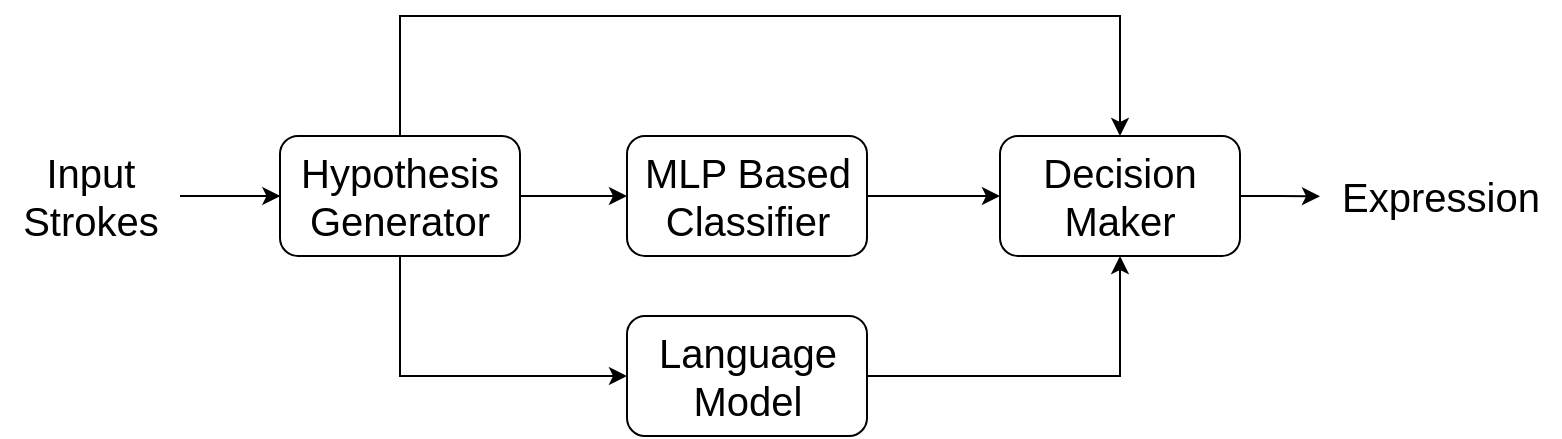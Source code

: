 <mxfile version="21.1.2" type="device">
  <diagram name="Page-1" id="96tB5WR7nwFGnN9L3srQ">
    <mxGraphModel dx="530" dy="251" grid="1" gridSize="10" guides="1" tooltips="1" connect="1" arrows="1" fold="1" page="1" pageScale="1" pageWidth="827" pageHeight="1169" math="0" shadow="0">
      <root>
        <mxCell id="0" />
        <mxCell id="1" parent="0" />
        <mxCell id="t2IGX5atvEtt_ZhswY2l-1" value="" style="endArrow=classic;html=1;rounded=0;" parent="1" edge="1">
          <mxGeometry width="50" height="50" relative="1" as="geometry">
            <mxPoint x="110" y="250" as="sourcePoint" />
            <mxPoint x="160.192" y="250" as="targetPoint" />
          </mxGeometry>
        </mxCell>
        <mxCell id="t2IGX5atvEtt_ZhswY2l-2" value="&lt;font style=&quot;font-size: 20px;&quot;&gt;Input &lt;br&gt;Strokes&lt;/font&gt;" style="text;html=1;align=center;verticalAlign=middle;resizable=0;points=[];autosize=1;strokeColor=none;fillColor=none;" parent="1" vertex="1">
          <mxGeometry x="20" y="220" width="90" height="60" as="geometry" />
        </mxCell>
        <mxCell id="t2IGX5atvEtt_ZhswY2l-9" style="edgeStyle=orthogonalEdgeStyle;rounded=0;orthogonalLoop=1;jettySize=auto;html=1;exitX=0.5;exitY=1;exitDx=0;exitDy=0;entryX=0;entryY=0.5;entryDx=0;entryDy=0;" parent="1" source="t2IGX5atvEtt_ZhswY2l-4" target="t2IGX5atvEtt_ZhswY2l-11" edge="1">
          <mxGeometry relative="1" as="geometry">
            <mxPoint x="310" y="370" as="targetPoint" />
          </mxGeometry>
        </mxCell>
        <mxCell id="t2IGX5atvEtt_ZhswY2l-12" style="edgeStyle=orthogonalEdgeStyle;rounded=0;orthogonalLoop=1;jettySize=auto;html=1;exitX=0.5;exitY=0;exitDx=0;exitDy=0;entryX=0.5;entryY=0;entryDx=0;entryDy=0;" parent="1" source="t2IGX5atvEtt_ZhswY2l-4" target="t2IGX5atvEtt_ZhswY2l-14" edge="1">
          <mxGeometry relative="1" as="geometry">
            <mxPoint x="520" y="270" as="targetPoint" />
            <Array as="points">
              <mxPoint x="220" y="160" />
              <mxPoint x="580" y="160" />
            </Array>
          </mxGeometry>
        </mxCell>
        <mxCell id="t2IGX5atvEtt_ZhswY2l-4" value="&lt;font style=&quot;font-size: 20px;&quot;&gt;Hypothesis &lt;br&gt;Generator&lt;/font&gt;" style="rounded=1;whiteSpace=wrap;html=1;" parent="1" vertex="1">
          <mxGeometry x="160" y="220" width="120" height="60" as="geometry" />
        </mxCell>
        <mxCell id="t2IGX5atvEtt_ZhswY2l-6" value="" style="endArrow=classic;html=1;rounded=0;entryX=0;entryY=0.5;entryDx=0;entryDy=0;" parent="1" target="t2IGX5atvEtt_ZhswY2l-7" edge="1">
          <mxGeometry width="50" height="50" relative="1" as="geometry">
            <mxPoint x="280" y="250" as="sourcePoint" />
            <mxPoint x="360" y="250" as="targetPoint" />
          </mxGeometry>
        </mxCell>
        <mxCell id="t2IGX5atvEtt_ZhswY2l-15" style="edgeStyle=orthogonalEdgeStyle;rounded=0;orthogonalLoop=1;jettySize=auto;html=1;exitX=1;exitY=0.5;exitDx=0;exitDy=0;" parent="1" source="t2IGX5atvEtt_ZhswY2l-7" target="t2IGX5atvEtt_ZhswY2l-14" edge="1">
          <mxGeometry relative="1" as="geometry" />
        </mxCell>
        <mxCell id="t2IGX5atvEtt_ZhswY2l-7" value="&lt;span style=&quot;font-size: 20px;&quot;&gt;MLP Based Classifier&lt;/span&gt;" style="rounded=1;whiteSpace=wrap;html=1;" parent="1" vertex="1">
          <mxGeometry x="333.5" y="220" width="120" height="60" as="geometry" />
        </mxCell>
        <mxCell id="t2IGX5atvEtt_ZhswY2l-16" style="edgeStyle=orthogonalEdgeStyle;rounded=0;orthogonalLoop=1;jettySize=auto;html=1;exitX=1;exitY=0.5;exitDx=0;exitDy=0;entryX=0.5;entryY=1;entryDx=0;entryDy=0;" parent="1" source="t2IGX5atvEtt_ZhswY2l-11" target="t2IGX5atvEtt_ZhswY2l-14" edge="1">
          <mxGeometry relative="1" as="geometry" />
        </mxCell>
        <mxCell id="t2IGX5atvEtt_ZhswY2l-11" value="&lt;span style=&quot;font-size: 20px;&quot;&gt;Language Model&lt;/span&gt;" style="rounded=1;whiteSpace=wrap;html=1;" parent="1" vertex="1">
          <mxGeometry x="333.5" y="310" width="120" height="60" as="geometry" />
        </mxCell>
        <mxCell id="t2IGX5atvEtt_ZhswY2l-17" style="edgeStyle=orthogonalEdgeStyle;rounded=0;orthogonalLoop=1;jettySize=auto;html=1;exitX=1;exitY=0.5;exitDx=0;exitDy=0;" parent="1" source="t2IGX5atvEtt_ZhswY2l-14" edge="1">
          <mxGeometry relative="1" as="geometry">
            <mxPoint x="680" y="250.167" as="targetPoint" />
          </mxGeometry>
        </mxCell>
        <mxCell id="t2IGX5atvEtt_ZhswY2l-14" value="&lt;span style=&quot;font-size: 20px;&quot;&gt;Decision Maker&lt;/span&gt;" style="rounded=1;whiteSpace=wrap;html=1;" parent="1" vertex="1">
          <mxGeometry x="520" y="220" width="120" height="60" as="geometry" />
        </mxCell>
        <mxCell id="t2IGX5atvEtt_ZhswY2l-18" value="&lt;span style=&quot;font-size: 20px;&quot;&gt;Expression&lt;/span&gt;" style="text;html=1;align=center;verticalAlign=middle;resizable=0;points=[];autosize=1;strokeColor=none;fillColor=none;" parent="1" vertex="1">
          <mxGeometry x="680" y="230" width="120" height="40" as="geometry" />
        </mxCell>
      </root>
    </mxGraphModel>
  </diagram>
</mxfile>
